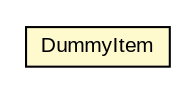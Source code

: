#!/usr/local/bin/dot
#
# Class diagram 
# Generated by UMLGraph version R5_6-24-gf6e263 (http://www.umlgraph.org/)
#

digraph G {
	edge [fontname="arial",fontsize=10,labelfontname="arial",labelfontsize=10];
	node [fontname="arial",fontsize=10,shape=plaintext];
	nodesep=0.25;
	ranksep=0.5;
	// org.osmdroid.samplefragments.layouts.list.dummy.DummyContent.DummyItem
	c18807 [label=<<table title="org.osmdroid.samplefragments.layouts.list.dummy.DummyContent.DummyItem" border="0" cellborder="1" cellspacing="0" cellpadding="2" port="p" bgcolor="lemonChiffon" href="./DummyContent.DummyItem.html">
		<tr><td><table border="0" cellspacing="0" cellpadding="1">
<tr><td align="center" balign="center"> DummyItem </td></tr>
		</table></td></tr>
		</table>>, URL="./DummyContent.DummyItem.html", fontname="arial", fontcolor="black", fontsize=10.0];
}

